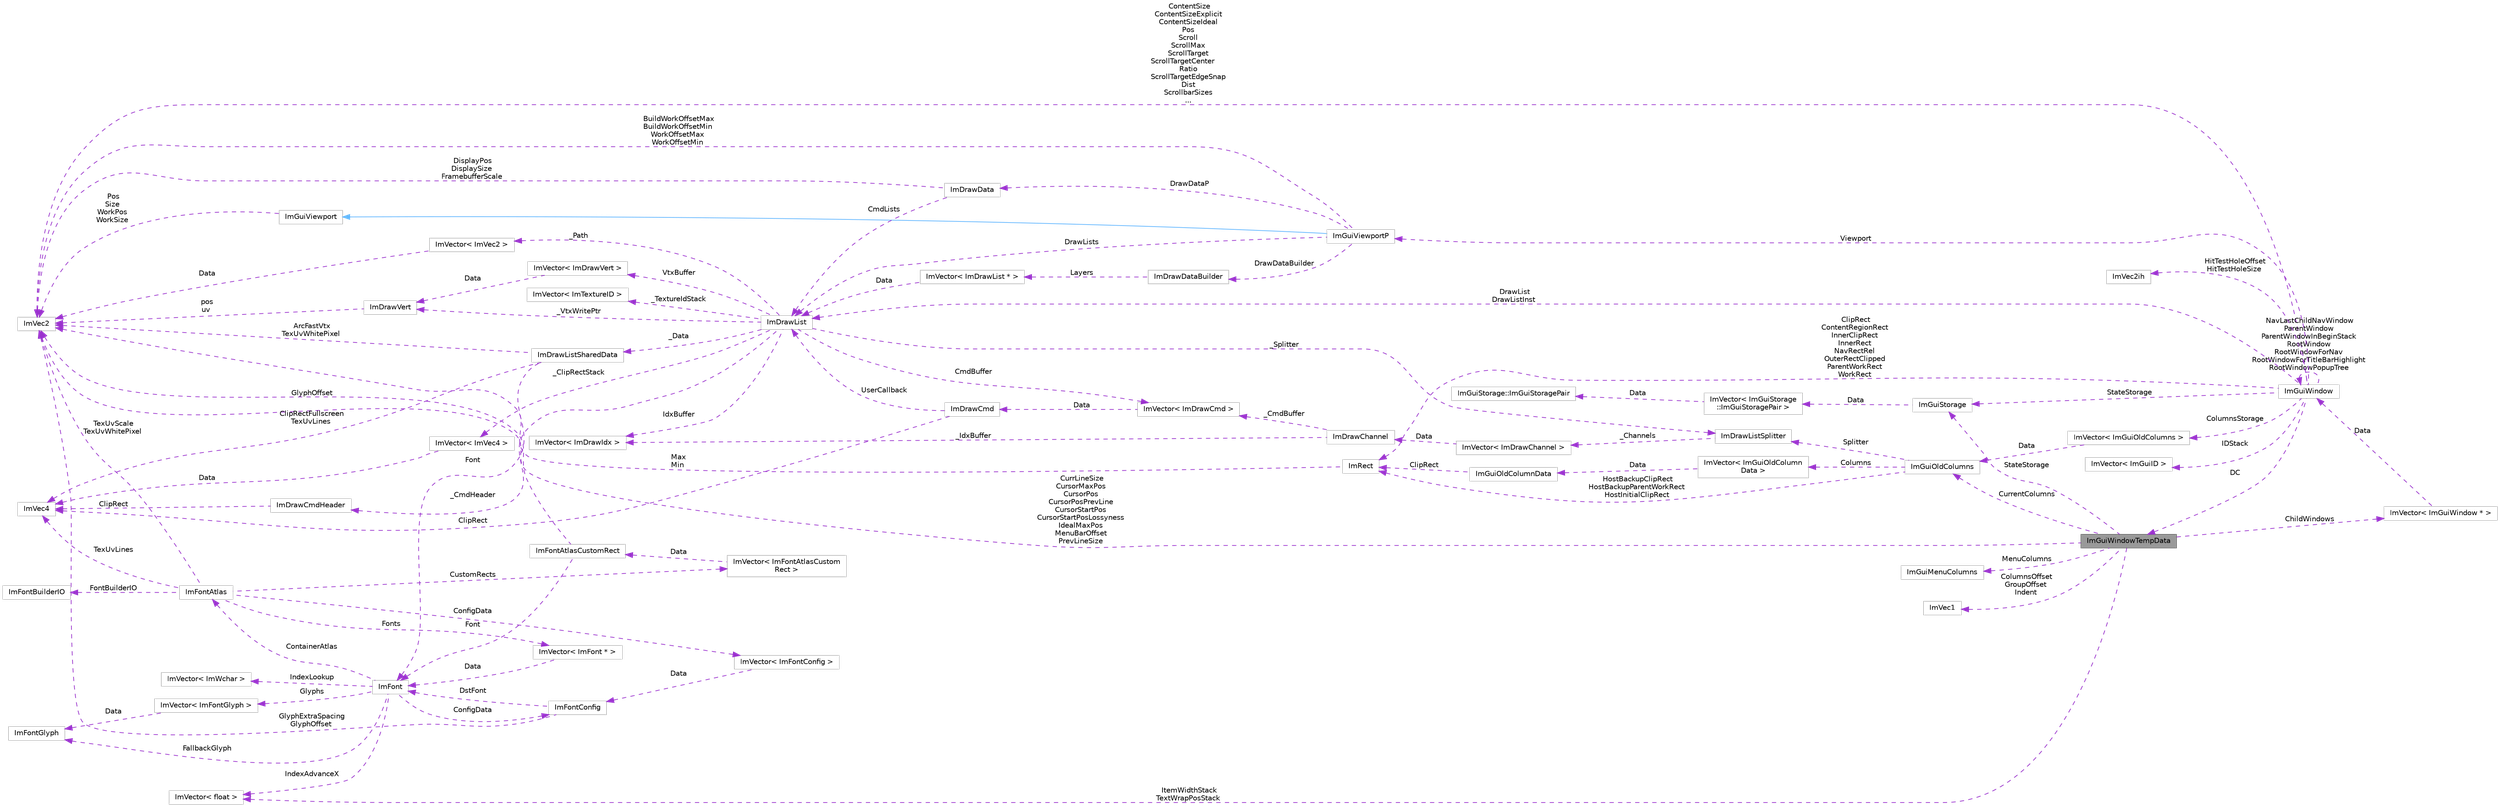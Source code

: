 digraph "ImGuiWindowTempData"
{
 // LATEX_PDF_SIZE
  bgcolor="transparent";
  edge [fontname=Helvetica,fontsize=10,labelfontname=Helvetica,labelfontsize=10];
  node [fontname=Helvetica,fontsize=10,shape=box,height=0.2,width=0.4];
  rankdir="LR";
  Node1 [label="ImGuiWindowTempData",height=0.2,width=0.4,color="gray40", fillcolor="grey60", style="filled", fontcolor="black",tooltip=" "];
  Node2 -> Node1 [dir="back",color="darkorchid3",style="dashed",label=" CurrLineSize\nCursorMaxPos\nCursorPos\nCursorPosPrevLine\nCursorStartPos\nCursorStartPosLossyness\nIdealMaxPos\nMenuBarOffset\nPrevLineSize" ];
  Node2 [label="ImVec2",height=0.2,width=0.4,color="grey75", fillcolor="white", style="filled",URL="$struct_im_vec2.html",tooltip=" "];
  Node3 -> Node1 [dir="back",color="darkorchid3",style="dashed",label=" ColumnsOffset\nGroupOffset\nIndent" ];
  Node3 [label="ImVec1",height=0.2,width=0.4,color="grey75", fillcolor="white", style="filled",URL="$struct_im_vec1.html",tooltip=" "];
  Node4 -> Node1 [dir="back",color="darkorchid3",style="dashed",label=" MenuColumns" ];
  Node4 [label="ImGuiMenuColumns",height=0.2,width=0.4,color="grey75", fillcolor="white", style="filled",URL="$struct_im_gui_menu_columns.html",tooltip=" "];
  Node5 -> Node1 [dir="back",color="darkorchid3",style="dashed",label=" ChildWindows" ];
  Node5 [label="ImVector\< ImGuiWindow * \>",height=0.2,width=0.4,color="grey75", fillcolor="white", style="filled",URL="$struct_im_vector.html",tooltip=" "];
  Node6 -> Node5 [dir="back",color="darkorchid3",style="dashed",label=" Data" ];
  Node6 [label="ImGuiWindow",height=0.2,width=0.4,color="grey75", fillcolor="white", style="filled",URL="$struct_im_gui_window.html",tooltip=" "];
  Node7 -> Node6 [dir="back",color="darkorchid3",style="dashed",label=" Viewport" ];
  Node7 [label="ImGuiViewportP",height=0.2,width=0.4,color="grey75", fillcolor="white", style="filled",URL="$struct_im_gui_viewport_p.html",tooltip=" "];
  Node8 -> Node7 [dir="back",color="steelblue1",style="solid"];
  Node8 [label="ImGuiViewport",height=0.2,width=0.4,color="grey75", fillcolor="white", style="filled",URL="$struct_im_gui_viewport.html",tooltip=" "];
  Node2 -> Node8 [dir="back",color="darkorchid3",style="dashed",label=" Pos\nSize\nWorkPos\nWorkSize" ];
  Node9 -> Node7 [dir="back",color="darkorchid3",style="dashed",label=" DrawLists" ];
  Node9 [label="ImDrawList",height=0.2,width=0.4,color="grey75", fillcolor="white", style="filled",URL="$struct_im_draw_list.html",tooltip=" "];
  Node10 -> Node9 [dir="back",color="darkorchid3",style="dashed",label=" CmdBuffer" ];
  Node10 [label="ImVector\< ImDrawCmd \>",height=0.2,width=0.4,color="grey75", fillcolor="white", style="filled",URL="$struct_im_vector.html",tooltip=" "];
  Node11 -> Node10 [dir="back",color="darkorchid3",style="dashed",label=" Data" ];
  Node11 [label="ImDrawCmd",height=0.2,width=0.4,color="grey75", fillcolor="white", style="filled",URL="$struct_im_draw_cmd.html",tooltip=" "];
  Node12 -> Node11 [dir="back",color="darkorchid3",style="dashed",label=" ClipRect" ];
  Node12 [label="ImVec4",height=0.2,width=0.4,color="grey75", fillcolor="white", style="filled",URL="$struct_im_vec4.html",tooltip=" "];
  Node9 -> Node11 [dir="back",color="darkorchid3",style="dashed",label=" UserCallback" ];
  Node13 -> Node9 [dir="back",color="darkorchid3",style="dashed",label=" IdxBuffer" ];
  Node13 [label="ImVector\< ImDrawIdx \>",height=0.2,width=0.4,color="grey75", fillcolor="white", style="filled",URL="$struct_im_vector.html",tooltip=" "];
  Node14 -> Node9 [dir="back",color="darkorchid3",style="dashed",label=" VtxBuffer" ];
  Node14 [label="ImVector\< ImDrawVert \>",height=0.2,width=0.4,color="grey75", fillcolor="white", style="filled",URL="$struct_im_vector.html",tooltip=" "];
  Node15 -> Node14 [dir="back",color="darkorchid3",style="dashed",label=" Data" ];
  Node15 [label="ImDrawVert",height=0.2,width=0.4,color="grey75", fillcolor="white", style="filled",URL="$struct_im_draw_vert.html",tooltip=" "];
  Node2 -> Node15 [dir="back",color="darkorchid3",style="dashed",label=" pos\nuv" ];
  Node16 -> Node9 [dir="back",color="darkorchid3",style="dashed",label=" _Data" ];
  Node16 [label="ImDrawListSharedData",height=0.2,width=0.4,color="grey75", fillcolor="white", style="filled",URL="$struct_im_draw_list_shared_data.html",tooltip=" "];
  Node2 -> Node16 [dir="back",color="darkorchid3",style="dashed",label=" ArcFastVtx\nTexUvWhitePixel" ];
  Node17 -> Node16 [dir="back",color="darkorchid3",style="dashed",label=" Font" ];
  Node17 [label="ImFont",height=0.2,width=0.4,color="grey75", fillcolor="white", style="filled",URL="$struct_im_font.html",tooltip=" "];
  Node18 -> Node17 [dir="back",color="darkorchid3",style="dashed",label=" IndexAdvanceX" ];
  Node18 [label="ImVector\< float \>",height=0.2,width=0.4,color="grey75", fillcolor="white", style="filled",URL="$struct_im_vector.html",tooltip=" "];
  Node19 -> Node17 [dir="back",color="darkorchid3",style="dashed",label=" IndexLookup" ];
  Node19 [label="ImVector\< ImWchar \>",height=0.2,width=0.4,color="grey75", fillcolor="white", style="filled",URL="$struct_im_vector.html",tooltip=" "];
  Node20 -> Node17 [dir="back",color="darkorchid3",style="dashed",label=" Glyphs" ];
  Node20 [label="ImVector\< ImFontGlyph \>",height=0.2,width=0.4,color="grey75", fillcolor="white", style="filled",URL="$struct_im_vector.html",tooltip=" "];
  Node21 -> Node20 [dir="back",color="darkorchid3",style="dashed",label=" Data" ];
  Node21 [label="ImFontGlyph",height=0.2,width=0.4,color="grey75", fillcolor="white", style="filled",URL="$struct_im_font_glyph.html",tooltip=" "];
  Node21 -> Node17 [dir="back",color="darkorchid3",style="dashed",label=" FallbackGlyph" ];
  Node22 -> Node17 [dir="back",color="darkorchid3",style="dashed",label=" ContainerAtlas" ];
  Node22 [label="ImFontAtlas",height=0.2,width=0.4,color="grey75", fillcolor="white", style="filled",URL="$struct_im_font_atlas.html",tooltip=" "];
  Node2 -> Node22 [dir="back",color="darkorchid3",style="dashed",label=" TexUvScale\nTexUvWhitePixel" ];
  Node23 -> Node22 [dir="back",color="darkorchid3",style="dashed",label=" Fonts" ];
  Node23 [label="ImVector\< ImFont * \>",height=0.2,width=0.4,color="grey75", fillcolor="white", style="filled",URL="$struct_im_vector.html",tooltip=" "];
  Node17 -> Node23 [dir="back",color="darkorchid3",style="dashed",label=" Data" ];
  Node24 -> Node22 [dir="back",color="darkorchid3",style="dashed",label=" CustomRects" ];
  Node24 [label="ImVector\< ImFontAtlasCustom\lRect \>",height=0.2,width=0.4,color="grey75", fillcolor="white", style="filled",URL="$struct_im_vector.html",tooltip=" "];
  Node25 -> Node24 [dir="back",color="darkorchid3",style="dashed",label=" Data" ];
  Node25 [label="ImFontAtlasCustomRect",height=0.2,width=0.4,color="grey75", fillcolor="white", style="filled",URL="$struct_im_font_atlas_custom_rect.html",tooltip=" "];
  Node2 -> Node25 [dir="back",color="darkorchid3",style="dashed",label=" GlyphOffset" ];
  Node17 -> Node25 [dir="back",color="darkorchid3",style="dashed",label=" Font" ];
  Node26 -> Node22 [dir="back",color="darkorchid3",style="dashed",label=" ConfigData" ];
  Node26 [label="ImVector\< ImFontConfig \>",height=0.2,width=0.4,color="grey75", fillcolor="white", style="filled",URL="$struct_im_vector.html",tooltip=" "];
  Node27 -> Node26 [dir="back",color="darkorchid3",style="dashed",label=" Data" ];
  Node27 [label="ImFontConfig",height=0.2,width=0.4,color="grey75", fillcolor="white", style="filled",URL="$struct_im_font_config.html",tooltip=" "];
  Node2 -> Node27 [dir="back",color="darkorchid3",style="dashed",label=" GlyphExtraSpacing\nGlyphOffset" ];
  Node17 -> Node27 [dir="back",color="darkorchid3",style="dashed",label=" DstFont" ];
  Node12 -> Node22 [dir="back",color="darkorchid3",style="dashed",label=" TexUvLines" ];
  Node28 -> Node22 [dir="back",color="darkorchid3",style="dashed",label=" FontBuilderIO" ];
  Node28 [label="ImFontBuilderIO",height=0.2,width=0.4,color="grey75", fillcolor="white", style="filled",URL="$struct_im_font_builder_i_o.html",tooltip=" "];
  Node27 -> Node17 [dir="back",color="darkorchid3",style="dashed",label=" ConfigData" ];
  Node12 -> Node16 [dir="back",color="darkorchid3",style="dashed",label=" ClipRectFullscreen\nTexUvLines" ];
  Node15 -> Node9 [dir="back",color="darkorchid3",style="dashed",label=" _VtxWritePtr" ];
  Node29 -> Node9 [dir="back",color="darkorchid3",style="dashed",label=" _ClipRectStack" ];
  Node29 [label="ImVector\< ImVec4 \>",height=0.2,width=0.4,color="grey75", fillcolor="white", style="filled",URL="$struct_im_vector.html",tooltip=" "];
  Node12 -> Node29 [dir="back",color="darkorchid3",style="dashed",label=" Data" ];
  Node30 -> Node9 [dir="back",color="darkorchid3",style="dashed",label=" _TextureIdStack" ];
  Node30 [label="ImVector\< ImTextureID \>",height=0.2,width=0.4,color="grey75", fillcolor="white", style="filled",URL="$struct_im_vector.html",tooltip=" "];
  Node31 -> Node9 [dir="back",color="darkorchid3",style="dashed",label=" _Path" ];
  Node31 [label="ImVector\< ImVec2 \>",height=0.2,width=0.4,color="grey75", fillcolor="white", style="filled",URL="$struct_im_vector.html",tooltip=" "];
  Node2 -> Node31 [dir="back",color="darkorchid3",style="dashed",label=" Data" ];
  Node32 -> Node9 [dir="back",color="darkorchid3",style="dashed",label=" _CmdHeader" ];
  Node32 [label="ImDrawCmdHeader",height=0.2,width=0.4,color="grey75", fillcolor="white", style="filled",URL="$struct_im_draw_cmd_header.html",tooltip=" "];
  Node12 -> Node32 [dir="back",color="darkorchid3",style="dashed",label=" ClipRect" ];
  Node33 -> Node9 [dir="back",color="darkorchid3",style="dashed",label=" _Splitter" ];
  Node33 [label="ImDrawListSplitter",height=0.2,width=0.4,color="grey75", fillcolor="white", style="filled",URL="$struct_im_draw_list_splitter.html",tooltip=" "];
  Node34 -> Node33 [dir="back",color="darkorchid3",style="dashed",label=" _Channels" ];
  Node34 [label="ImVector\< ImDrawChannel \>",height=0.2,width=0.4,color="grey75", fillcolor="white", style="filled",URL="$struct_im_vector.html",tooltip=" "];
  Node35 -> Node34 [dir="back",color="darkorchid3",style="dashed",label=" Data" ];
  Node35 [label="ImDrawChannel",height=0.2,width=0.4,color="grey75", fillcolor="white", style="filled",URL="$struct_im_draw_channel.html",tooltip=" "];
  Node10 -> Node35 [dir="back",color="darkorchid3",style="dashed",label=" _CmdBuffer" ];
  Node13 -> Node35 [dir="back",color="darkorchid3",style="dashed",label=" _IdxBuffer" ];
  Node36 -> Node7 [dir="back",color="darkorchid3",style="dashed",label=" DrawDataP" ];
  Node36 [label="ImDrawData",height=0.2,width=0.4,color="grey75", fillcolor="white", style="filled",URL="$struct_im_draw_data.html",tooltip=" "];
  Node9 -> Node36 [dir="back",color="darkorchid3",style="dashed",label=" CmdLists" ];
  Node2 -> Node36 [dir="back",color="darkorchid3",style="dashed",label=" DisplayPos\nDisplaySize\nFramebufferScale" ];
  Node37 -> Node7 [dir="back",color="darkorchid3",style="dashed",label=" DrawDataBuilder" ];
  Node37 [label="ImDrawDataBuilder",height=0.2,width=0.4,color="grey75", fillcolor="white", style="filled",URL="$struct_im_draw_data_builder.html",tooltip=" "];
  Node38 -> Node37 [dir="back",color="darkorchid3",style="dashed",label=" Layers" ];
  Node38 [label="ImVector\< ImDrawList * \>",height=0.2,width=0.4,color="grey75", fillcolor="white", style="filled",URL="$struct_im_vector.html",tooltip=" "];
  Node9 -> Node38 [dir="back",color="darkorchid3",style="dashed",label=" Data" ];
  Node2 -> Node7 [dir="back",color="darkorchid3",style="dashed",label=" BuildWorkOffsetMax\nBuildWorkOffsetMin\nWorkOffsetMax\nWorkOffsetMin" ];
  Node2 -> Node6 [dir="back",color="darkorchid3",style="dashed",label=" ContentSize\nContentSizeExplicit\nContentSizeIdeal\nPos\nScroll\nScrollMax\nScrollTarget\nScrollTargetCenter\lRatio\nScrollTargetEdgeSnap\lDist\nScrollbarSizes\n..." ];
  Node39 -> Node6 [dir="back",color="darkorchid3",style="dashed",label=" IDStack" ];
  Node39 [label="ImVector\< ImGuiID \>",height=0.2,width=0.4,color="grey75", fillcolor="white", style="filled",URL="$struct_im_vector.html",tooltip=" "];
  Node1 -> Node6 [dir="back",color="darkorchid3",style="dashed",label=" DC" ];
  Node40 -> Node6 [dir="back",color="darkorchid3",style="dashed",label=" ClipRect\nContentRegionRect\nInnerClipRect\nInnerRect\nNavRectRel\nOuterRectClipped\nParentWorkRect\nWorkRect" ];
  Node40 [label="ImRect",height=0.2,width=0.4,color="grey75", fillcolor="white", style="filled",URL="$struct_im_rect.html",tooltip=" "];
  Node2 -> Node40 [dir="back",color="darkorchid3",style="dashed",label=" Max\nMin" ];
  Node41 -> Node6 [dir="back",color="darkorchid3",style="dashed",label=" HitTestHoleOffset\nHitTestHoleSize" ];
  Node41 [label="ImVec2ih",height=0.2,width=0.4,color="grey75", fillcolor="white", style="filled",URL="$struct_im_vec2ih.html",tooltip=" "];
  Node42 -> Node6 [dir="back",color="darkorchid3",style="dashed",label=" StateStorage" ];
  Node42 [label="ImGuiStorage",height=0.2,width=0.4,color="grey75", fillcolor="white", style="filled",URL="$struct_im_gui_storage.html",tooltip=" "];
  Node43 -> Node42 [dir="back",color="darkorchid3",style="dashed",label=" Data" ];
  Node43 [label="ImVector\< ImGuiStorage\l::ImGuiStoragePair \>",height=0.2,width=0.4,color="grey75", fillcolor="white", style="filled",URL="$struct_im_vector.html",tooltip=" "];
  Node44 -> Node43 [dir="back",color="darkorchid3",style="dashed",label=" Data" ];
  Node44 [label="ImGuiStorage::ImGuiStoragePair",height=0.2,width=0.4,color="grey75", fillcolor="white", style="filled",URL="$struct_im_gui_storage_1_1_im_gui_storage_pair.html",tooltip=" "];
  Node45 -> Node6 [dir="back",color="darkorchid3",style="dashed",label=" ColumnsStorage" ];
  Node45 [label="ImVector\< ImGuiOldColumns \>",height=0.2,width=0.4,color="grey75", fillcolor="white", style="filled",URL="$struct_im_vector.html",tooltip=" "];
  Node46 -> Node45 [dir="back",color="darkorchid3",style="dashed",label=" Data" ];
  Node46 [label="ImGuiOldColumns",height=0.2,width=0.4,color="grey75", fillcolor="white", style="filled",URL="$struct_im_gui_old_columns.html",tooltip=" "];
  Node40 -> Node46 [dir="back",color="darkorchid3",style="dashed",label=" HostBackupClipRect\nHostBackupParentWorkRect\nHostInitialClipRect" ];
  Node47 -> Node46 [dir="back",color="darkorchid3",style="dashed",label=" Columns" ];
  Node47 [label="ImVector\< ImGuiOldColumn\lData \>",height=0.2,width=0.4,color="grey75", fillcolor="white", style="filled",URL="$struct_im_vector.html",tooltip=" "];
  Node48 -> Node47 [dir="back",color="darkorchid3",style="dashed",label=" Data" ];
  Node48 [label="ImGuiOldColumnData",height=0.2,width=0.4,color="grey75", fillcolor="white", style="filled",URL="$struct_im_gui_old_column_data.html",tooltip=" "];
  Node40 -> Node48 [dir="back",color="darkorchid3",style="dashed",label=" ClipRect" ];
  Node33 -> Node46 [dir="back",color="darkorchid3",style="dashed",label=" Splitter" ];
  Node9 -> Node6 [dir="back",color="darkorchid3",style="dashed",label=" DrawList\nDrawListInst" ];
  Node6 -> Node6 [dir="back",color="darkorchid3",style="dashed",label=" NavLastChildNavWindow\nParentWindow\nParentWindowInBeginStack\nRootWindow\nRootWindowForNav\nRootWindowForTitleBarHighlight\nRootWindowPopupTree" ];
  Node42 -> Node1 [dir="back",color="darkorchid3",style="dashed",label=" StateStorage" ];
  Node46 -> Node1 [dir="back",color="darkorchid3",style="dashed",label=" CurrentColumns" ];
  Node18 -> Node1 [dir="back",color="darkorchid3",style="dashed",label=" ItemWidthStack\nTextWrapPosStack" ];
}

